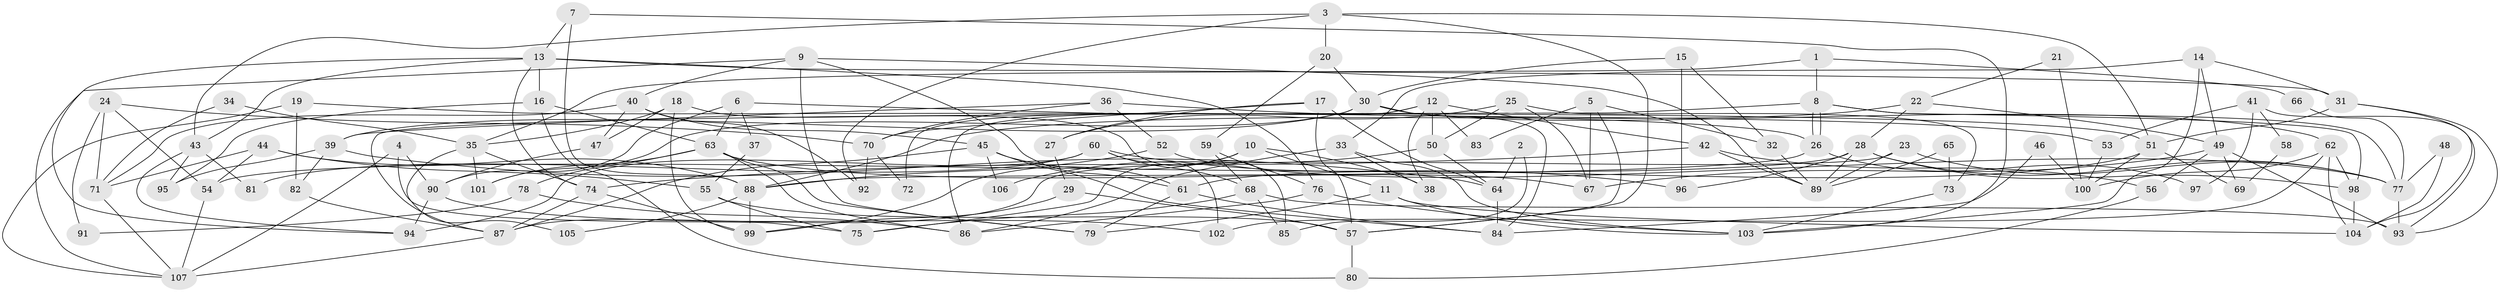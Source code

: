 // coarse degree distribution, {3: 0.11428571428571428, 5: 0.18571428571428572, 6: 0.1, 8: 0.11428571428571428, 4: 0.21428571428571427, 9: 0.04285714285714286, 7: 0.08571428571428572, 2: 0.14285714285714285}
// Generated by graph-tools (version 1.1) at 2025/41/03/06/25 10:41:56]
// undirected, 107 vertices, 214 edges
graph export_dot {
graph [start="1"]
  node [color=gray90,style=filled];
  1;
  2;
  3;
  4;
  5;
  6;
  7;
  8;
  9;
  10;
  11;
  12;
  13;
  14;
  15;
  16;
  17;
  18;
  19;
  20;
  21;
  22;
  23;
  24;
  25;
  26;
  27;
  28;
  29;
  30;
  31;
  32;
  33;
  34;
  35;
  36;
  37;
  38;
  39;
  40;
  41;
  42;
  43;
  44;
  45;
  46;
  47;
  48;
  49;
  50;
  51;
  52;
  53;
  54;
  55;
  56;
  57;
  58;
  59;
  60;
  61;
  62;
  63;
  64;
  65;
  66;
  67;
  68;
  69;
  70;
  71;
  72;
  73;
  74;
  75;
  76;
  77;
  78;
  79;
  80;
  81;
  82;
  83;
  84;
  85;
  86;
  87;
  88;
  89;
  90;
  91;
  92;
  93;
  94;
  95;
  96;
  97;
  98;
  99;
  100;
  101;
  102;
  103;
  104;
  105;
  106;
  107;
  1 -- 8;
  1 -- 35;
  1 -- 66;
  2 -- 64;
  2 -- 85;
  3 -- 51;
  3 -- 92;
  3 -- 20;
  3 -- 43;
  3 -- 57;
  4 -- 90;
  4 -- 107;
  4 -- 75;
  5 -- 57;
  5 -- 67;
  5 -- 32;
  5 -- 83;
  6 -- 63;
  6 -- 51;
  6 -- 37;
  6 -- 90;
  7 -- 13;
  7 -- 103;
  7 -- 88;
  8 -- 26;
  8 -- 26;
  8 -- 87;
  8 -- 77;
  8 -- 98;
  9 -- 79;
  9 -- 40;
  9 -- 61;
  9 -- 89;
  9 -- 107;
  10 -- 11;
  10 -- 75;
  10 -- 38;
  10 -- 99;
  11 -- 79;
  11 -- 104;
  11 -- 103;
  12 -- 42;
  12 -- 86;
  12 -- 38;
  12 -- 50;
  12 -- 72;
  12 -- 83;
  13 -- 74;
  13 -- 31;
  13 -- 16;
  13 -- 43;
  13 -- 76;
  13 -- 94;
  14 -- 33;
  14 -- 31;
  14 -- 49;
  14 -- 103;
  15 -- 32;
  15 -- 96;
  15 -- 30;
  16 -- 95;
  16 -- 63;
  16 -- 80;
  17 -- 57;
  17 -- 27;
  17 -- 64;
  17 -- 70;
  18 -- 99;
  18 -- 47;
  18 -- 35;
  18 -- 85;
  19 -- 26;
  19 -- 82;
  19 -- 107;
  20 -- 30;
  20 -- 59;
  21 -- 100;
  21 -- 22;
  22 -- 28;
  22 -- 88;
  22 -- 49;
  23 -- 89;
  23 -- 77;
  23 -- 87;
  24 -- 71;
  24 -- 54;
  24 -- 70;
  24 -- 91;
  25 -- 67;
  25 -- 50;
  25 -- 27;
  25 -- 73;
  26 -- 88;
  26 -- 97;
  27 -- 29;
  28 -- 89;
  28 -- 77;
  28 -- 54;
  28 -- 96;
  28 -- 98;
  29 -- 57;
  29 -- 99;
  30 -- 62;
  30 -- 39;
  30 -- 84;
  30 -- 101;
  31 -- 93;
  31 -- 104;
  31 -- 51;
  32 -- 89;
  33 -- 38;
  33 -- 103;
  33 -- 86;
  34 -- 35;
  34 -- 71;
  35 -- 101;
  35 -- 74;
  35 -- 105;
  36 -- 39;
  36 -- 70;
  36 -- 52;
  36 -- 53;
  37 -- 55;
  39 -- 64;
  39 -- 82;
  39 -- 95;
  40 -- 71;
  40 -- 45;
  40 -- 47;
  40 -- 92;
  41 -- 53;
  41 -- 93;
  41 -- 58;
  41 -- 97;
  42 -- 56;
  42 -- 74;
  42 -- 89;
  43 -- 81;
  43 -- 94;
  43 -- 95;
  44 -- 88;
  44 -- 54;
  44 -- 55;
  44 -- 71;
  45 -- 84;
  45 -- 87;
  45 -- 61;
  45 -- 106;
  46 -- 100;
  46 -- 84;
  47 -- 90;
  48 -- 77;
  48 -- 104;
  49 -- 56;
  49 -- 67;
  49 -- 69;
  49 -- 93;
  50 -- 64;
  50 -- 106;
  51 -- 61;
  51 -- 69;
  51 -- 100;
  52 -- 88;
  52 -- 77;
  53 -- 100;
  54 -- 107;
  55 -- 75;
  55 -- 57;
  56 -- 80;
  57 -- 80;
  58 -- 69;
  59 -- 76;
  59 -- 68;
  60 -- 68;
  60 -- 94;
  60 -- 81;
  60 -- 96;
  60 -- 102;
  61 -- 79;
  61 -- 84;
  62 -- 98;
  62 -- 102;
  62 -- 100;
  62 -- 104;
  63 -- 86;
  63 -- 67;
  63 -- 78;
  63 -- 79;
  63 -- 101;
  64 -- 84;
  65 -- 73;
  65 -- 89;
  66 -- 77;
  68 -- 93;
  68 -- 75;
  68 -- 85;
  70 -- 72;
  70 -- 92;
  71 -- 107;
  73 -- 103;
  74 -- 87;
  74 -- 99;
  76 -- 103;
  76 -- 86;
  77 -- 93;
  78 -- 86;
  78 -- 91;
  82 -- 87;
  87 -- 107;
  88 -- 99;
  88 -- 105;
  90 -- 94;
  90 -- 102;
  98 -- 104;
}
